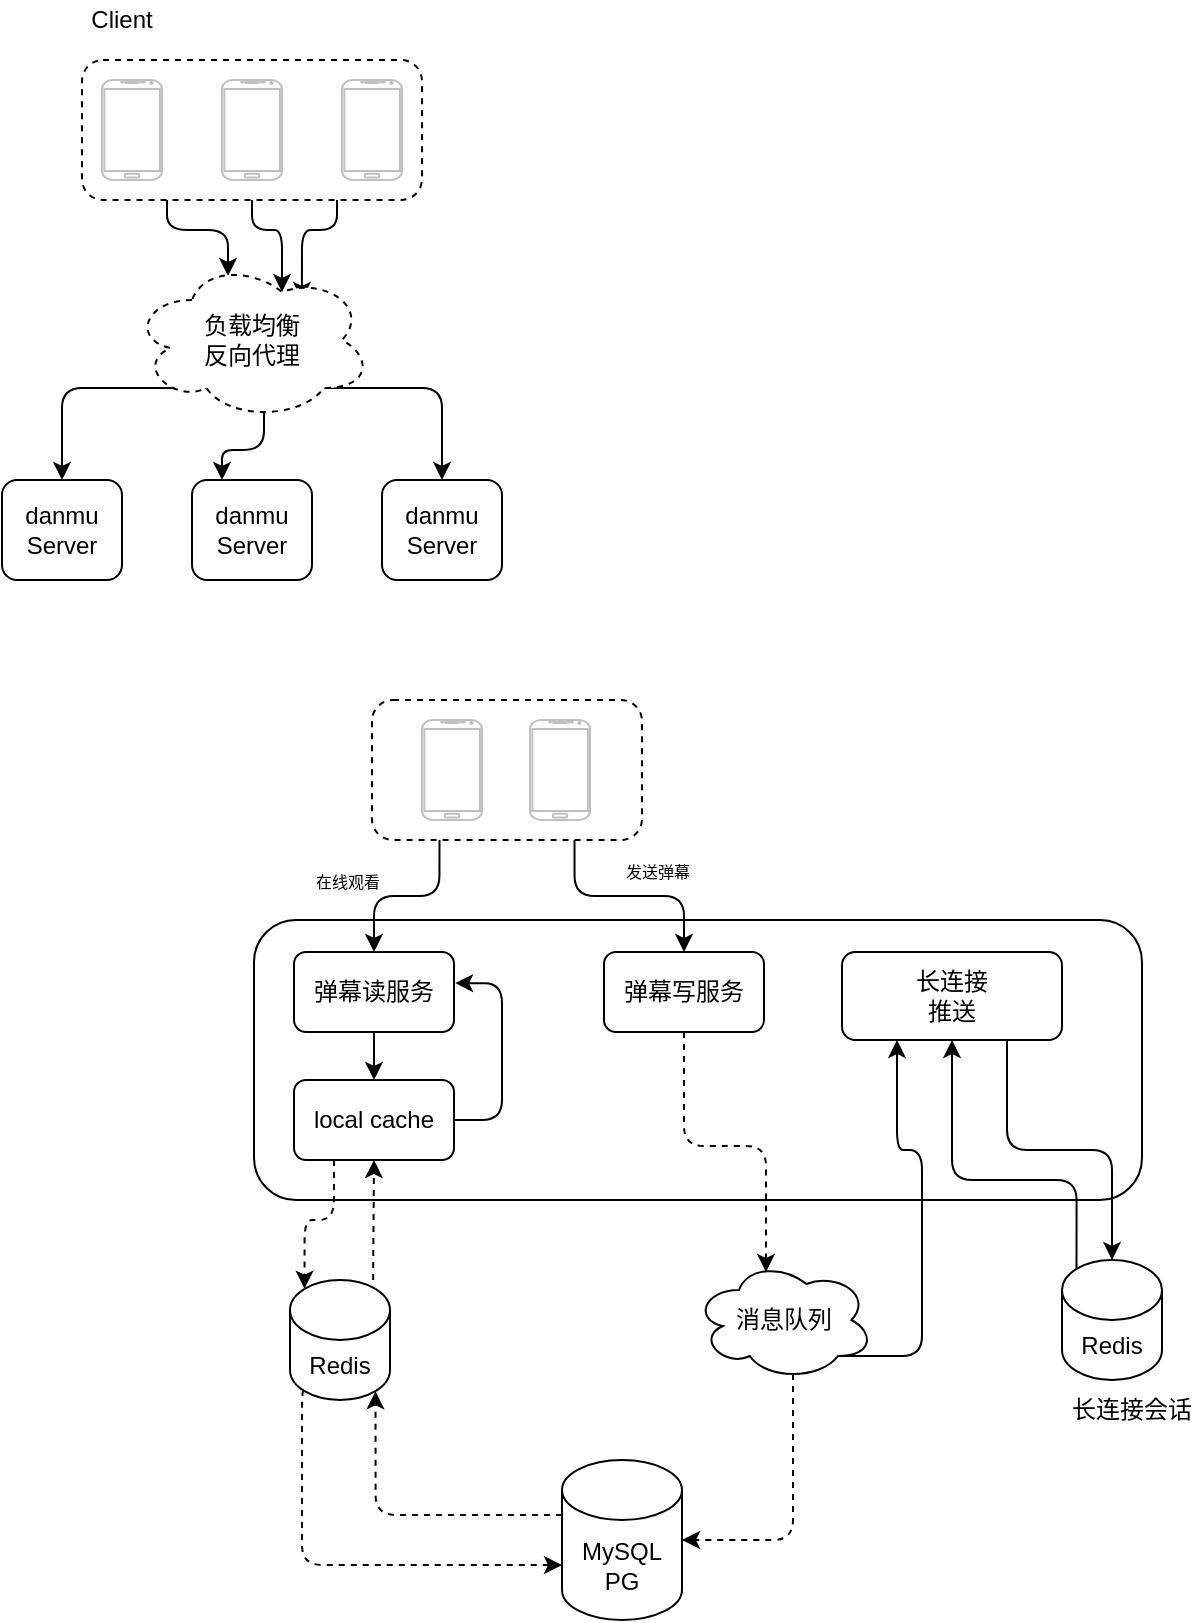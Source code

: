 <mxfile>
    <diagram id="g68T8y8nUj95sc9CQbVo" name="第 1 页">
        <mxGraphModel dx="784" dy="445" grid="1" gridSize="10" guides="1" tooltips="1" connect="1" arrows="1" fold="1" page="1" pageScale="1" pageWidth="827" pageHeight="1169" math="0" shadow="0">
            <root>
                <mxCell id="0"/>
                <mxCell id="1" parent="0"/>
                <mxCell id="31" value="" style="rounded=1;whiteSpace=wrap;html=1;" vertex="1" parent="1">
                    <mxGeometry x="276" y="500" width="444" height="140" as="geometry"/>
                </mxCell>
                <mxCell id="37" style="edgeStyle=orthogonalEdgeStyle;html=1;exitX=0.75;exitY=1;exitDx=0;exitDy=0;entryX=0.5;entryY=0;entryDx=0;entryDy=0;" edge="1" parent="1" source="35" target="33">
                    <mxGeometry relative="1" as="geometry"/>
                </mxCell>
                <mxCell id="38" style="edgeStyle=orthogonalEdgeStyle;html=1;exitX=0.25;exitY=1;exitDx=0;exitDy=0;" edge="1" parent="1" source="35" target="32">
                    <mxGeometry relative="1" as="geometry"/>
                </mxCell>
                <mxCell id="35" value="" style="rounded=1;whiteSpace=wrap;html=1;dashed=1;" vertex="1" parent="1">
                    <mxGeometry x="335" y="390" width="135" height="70" as="geometry"/>
                </mxCell>
                <mxCell id="9" style="edgeStyle=orthogonalEdgeStyle;html=1;exitX=0.25;exitY=1;exitDx=0;exitDy=0;entryX=0.4;entryY=0.1;entryDx=0;entryDy=0;entryPerimeter=0;" edge="1" parent="1" source="6" target="8">
                    <mxGeometry relative="1" as="geometry"/>
                </mxCell>
                <mxCell id="10" style="edgeStyle=orthogonalEdgeStyle;html=1;exitX=0.5;exitY=1;exitDx=0;exitDy=0;entryX=0.625;entryY=0.2;entryDx=0;entryDy=0;entryPerimeter=0;" edge="1" parent="1" source="6" target="8">
                    <mxGeometry relative="1" as="geometry"/>
                </mxCell>
                <mxCell id="11" style="edgeStyle=orthogonalEdgeStyle;html=1;exitX=0.75;exitY=1;exitDx=0;exitDy=0;entryX=0.708;entryY=0.25;entryDx=0;entryDy=0;entryPerimeter=0;" edge="1" parent="1" source="6" target="8">
                    <mxGeometry relative="1" as="geometry"/>
                </mxCell>
                <mxCell id="6" value="" style="rounded=1;whiteSpace=wrap;html=1;dashed=1;" vertex="1" parent="1">
                    <mxGeometry x="190" y="70" width="170" height="70" as="geometry"/>
                </mxCell>
                <mxCell id="3" value="" style="verticalLabelPosition=bottom;verticalAlign=top;html=1;shadow=0;dashed=0;strokeWidth=1;shape=mxgraph.android.phone2;strokeColor=#c0c0c0;" vertex="1" parent="1">
                    <mxGeometry x="200" y="80" width="30" height="50" as="geometry"/>
                </mxCell>
                <mxCell id="4" value="" style="verticalLabelPosition=bottom;verticalAlign=top;html=1;shadow=0;dashed=0;strokeWidth=1;shape=mxgraph.android.phone2;strokeColor=#c0c0c0;" vertex="1" parent="1">
                    <mxGeometry x="260" y="80" width="30" height="50" as="geometry"/>
                </mxCell>
                <mxCell id="5" value="" style="verticalLabelPosition=bottom;verticalAlign=top;html=1;shadow=0;dashed=0;strokeWidth=1;shape=mxgraph.android.phone2;strokeColor=#c0c0c0;" vertex="1" parent="1">
                    <mxGeometry x="320" y="80" width="30" height="50" as="geometry"/>
                </mxCell>
                <mxCell id="7" value="Client" style="text;html=1;strokeColor=none;fillColor=none;align=center;verticalAlign=middle;whiteSpace=wrap;rounded=0;dashed=1;" vertex="1" parent="1">
                    <mxGeometry x="190" y="40" width="40" height="20" as="geometry"/>
                </mxCell>
                <mxCell id="27" style="edgeStyle=orthogonalEdgeStyle;html=1;exitX=0.31;exitY=0.8;exitDx=0;exitDy=0;exitPerimeter=0;entryX=0.5;entryY=0;entryDx=0;entryDy=0;" edge="1" parent="1" source="8" target="12">
                    <mxGeometry relative="1" as="geometry"/>
                </mxCell>
                <mxCell id="28" style="edgeStyle=orthogonalEdgeStyle;html=1;exitX=0.55;exitY=0.95;exitDx=0;exitDy=0;exitPerimeter=0;entryX=0.25;entryY=0;entryDx=0;entryDy=0;" edge="1" parent="1" source="8" target="25">
                    <mxGeometry relative="1" as="geometry"/>
                </mxCell>
                <mxCell id="29" style="edgeStyle=orthogonalEdgeStyle;html=1;exitX=0.8;exitY=0.8;exitDx=0;exitDy=0;exitPerimeter=0;" edge="1" parent="1" source="8" target="26">
                    <mxGeometry relative="1" as="geometry"/>
                </mxCell>
                <mxCell id="8" value="负载均衡&lt;br&gt;反向代理" style="ellipse;shape=cloud;whiteSpace=wrap;html=1;dashed=1;" vertex="1" parent="1">
                    <mxGeometry x="215" y="170" width="120" height="80" as="geometry"/>
                </mxCell>
                <mxCell id="12" value="danmu&lt;br&gt;Server" style="rounded=1;whiteSpace=wrap;html=1;" vertex="1" parent="1">
                    <mxGeometry x="150" y="280" width="60" height="50" as="geometry"/>
                </mxCell>
                <mxCell id="25" value="danmu&lt;br&gt;Server" style="rounded=1;whiteSpace=wrap;html=1;" vertex="1" parent="1">
                    <mxGeometry x="245" y="280" width="60" height="50" as="geometry"/>
                </mxCell>
                <mxCell id="26" value="danmu&lt;br&gt;Server" style="rounded=1;whiteSpace=wrap;html=1;" vertex="1" parent="1">
                    <mxGeometry x="340" y="280" width="60" height="50" as="geometry"/>
                </mxCell>
                <mxCell id="30" value="" style="verticalLabelPosition=bottom;verticalAlign=top;html=1;shadow=0;dashed=0;strokeWidth=1;shape=mxgraph.android.phone2;strokeColor=#c0c0c0;" vertex="1" parent="1">
                    <mxGeometry x="414" y="400" width="30" height="50" as="geometry"/>
                </mxCell>
                <mxCell id="43" style="edgeStyle=orthogonalEdgeStyle;html=1;exitX=0.5;exitY=1;exitDx=0;exitDy=0;fontSize=8;" edge="1" parent="1" source="32" target="39">
                    <mxGeometry relative="1" as="geometry"/>
                </mxCell>
                <mxCell id="32" value="弹幕读服务" style="rounded=1;whiteSpace=wrap;html=1;" vertex="1" parent="1">
                    <mxGeometry x="296" y="516" width="80" height="40" as="geometry"/>
                </mxCell>
                <mxCell id="58" style="edgeStyle=orthogonalEdgeStyle;html=1;exitX=0.5;exitY=1;exitDx=0;exitDy=0;entryX=0.4;entryY=0.1;entryDx=0;entryDy=0;entryPerimeter=0;dashed=1;fontSize=12;" edge="1" parent="1" source="33" target="57">
                    <mxGeometry relative="1" as="geometry"/>
                </mxCell>
                <mxCell id="33" value="弹幕写服务" style="rounded=1;whiteSpace=wrap;html=1;" vertex="1" parent="1">
                    <mxGeometry x="451" y="516" width="80" height="40" as="geometry"/>
                </mxCell>
                <mxCell id="34" value="" style="verticalLabelPosition=bottom;verticalAlign=top;html=1;shadow=0;dashed=0;strokeWidth=1;shape=mxgraph.android.phone2;strokeColor=#c0c0c0;" vertex="1" parent="1">
                    <mxGeometry x="360" y="400" width="30" height="50" as="geometry"/>
                </mxCell>
                <mxCell id="48" style="edgeStyle=orthogonalEdgeStyle;html=1;exitX=0.25;exitY=1;exitDx=0;exitDy=0;entryX=0.145;entryY=0;entryDx=0;entryDy=4.35;entryPerimeter=0;fontSize=12;dashed=1;" edge="1" parent="1" source="39" target="53">
                    <mxGeometry relative="1" as="geometry">
                        <mxPoint x="336" y="685" as="targetPoint"/>
                    </mxGeometry>
                </mxCell>
                <mxCell id="60" style="edgeStyle=orthogonalEdgeStyle;html=1;exitX=1;exitY=0.5;exitDx=0;exitDy=0;entryX=1.007;entryY=0.389;entryDx=0;entryDy=0;entryPerimeter=0;fontSize=12;" edge="1" parent="1" source="39" target="32">
                    <mxGeometry relative="1" as="geometry">
                        <Array as="points">
                            <mxPoint x="400" y="600"/>
                            <mxPoint x="400" y="532"/>
                        </Array>
                    </mxGeometry>
                </mxCell>
                <mxCell id="39" value="local cache" style="rounded=1;whiteSpace=wrap;html=1;" vertex="1" parent="1">
                    <mxGeometry x="296" y="580" width="80" height="40" as="geometry"/>
                </mxCell>
                <mxCell id="40" value="&lt;font style=&quot;font-size: 8px;&quot;&gt;在线观看&lt;/font&gt;" style="text;html=1;strokeColor=none;fillColor=none;align=center;verticalAlign=middle;whiteSpace=wrap;rounded=0;" vertex="1" parent="1">
                    <mxGeometry x="305" y="470" width="36" height="20" as="geometry"/>
                </mxCell>
                <mxCell id="41" value="&lt;font style=&quot;font-size: 8px;&quot;&gt;发送弹幕&lt;/font&gt;" style="text;html=1;strokeColor=none;fillColor=none;align=center;verticalAlign=middle;whiteSpace=wrap;rounded=0;" vertex="1" parent="1">
                    <mxGeometry x="460" y="470" width="36" height="10" as="geometry"/>
                </mxCell>
                <mxCell id="50" style="edgeStyle=orthogonalEdgeStyle;html=1;exitX=0.831;exitY=0;exitDx=0;exitDy=0;exitPerimeter=0;entryX=0.5;entryY=1;entryDx=0;entryDy=0;dashed=1;fontSize=12;" edge="1" parent="1" source="53" target="39">
                    <mxGeometry relative="1" as="geometry">
                        <mxPoint x="356.25" y="690" as="sourcePoint"/>
                        <Array as="points">
                            <mxPoint x="336" y="680"/>
                        </Array>
                    </mxGeometry>
                </mxCell>
                <mxCell id="51" style="edgeStyle=orthogonalEdgeStyle;html=1;exitX=0;exitY=0;exitDx=0;exitDy=27.5;exitPerimeter=0;entryX=0.855;entryY=1;entryDx=0;entryDy=-4.35;entryPerimeter=0;dashed=1;fontSize=12;" edge="1" parent="1" source="55" target="53">
                    <mxGeometry relative="1" as="geometry">
                        <mxPoint x="388.63" y="794" as="sourcePoint"/>
                        <mxPoint x="372" y="720" as="targetPoint"/>
                    </mxGeometry>
                </mxCell>
                <mxCell id="56" style="edgeStyle=orthogonalEdgeStyle;html=1;exitX=0.145;exitY=1;exitDx=0;exitDy=-4.35;exitPerimeter=0;entryX=0;entryY=0;entryDx=0;entryDy=52.5;entryPerimeter=0;dashed=1;fontSize=12;" edge="1" parent="1" source="53" target="55">
                    <mxGeometry relative="1" as="geometry">
                        <Array as="points">
                            <mxPoint x="300" y="736"/>
                            <mxPoint x="300" y="822"/>
                        </Array>
                    </mxGeometry>
                </mxCell>
                <mxCell id="53" value="Redis" style="shape=cylinder3;whiteSpace=wrap;html=1;boundedLbl=1;backgroundOutline=1;size=15;fontSize=12;" vertex="1" parent="1">
                    <mxGeometry x="294" y="680" width="50" height="60" as="geometry"/>
                </mxCell>
                <mxCell id="55" value="MySQL&lt;br&gt;PG" style="shape=cylinder3;whiteSpace=wrap;html=1;boundedLbl=1;backgroundOutline=1;size=15;fontSize=12;" vertex="1" parent="1">
                    <mxGeometry x="430" y="770" width="60" height="80" as="geometry"/>
                </mxCell>
                <mxCell id="59" style="edgeStyle=orthogonalEdgeStyle;html=1;exitX=0.55;exitY=0.95;exitDx=0;exitDy=0;exitPerimeter=0;entryX=1;entryY=0.5;entryDx=0;entryDy=0;entryPerimeter=0;dashed=1;fontSize=12;" edge="1" parent="1" source="57" target="55">
                    <mxGeometry relative="1" as="geometry">
                        <Array as="points">
                            <mxPoint x="545" y="810"/>
                        </Array>
                    </mxGeometry>
                </mxCell>
                <mxCell id="65" style="edgeStyle=orthogonalEdgeStyle;html=1;exitX=0.8;exitY=0.8;exitDx=0;exitDy=0;exitPerimeter=0;entryX=0.25;entryY=1;entryDx=0;entryDy=0;fontSize=12;" edge="1" parent="1" source="57" target="61">
                    <mxGeometry relative="1" as="geometry">
                        <Array as="points">
                            <mxPoint x="610" y="718"/>
                            <mxPoint x="610" y="615"/>
                            <mxPoint x="597" y="615"/>
                        </Array>
                    </mxGeometry>
                </mxCell>
                <mxCell id="57" value="消息队列" style="ellipse;shape=cloud;whiteSpace=wrap;html=1;fontSize=12;" vertex="1" parent="1">
                    <mxGeometry x="496" y="670" width="90" height="60" as="geometry"/>
                </mxCell>
                <mxCell id="63" style="edgeStyle=orthogonalEdgeStyle;html=1;exitX=0.75;exitY=1;exitDx=0;exitDy=0;entryX=0.5;entryY=0;entryDx=0;entryDy=0;entryPerimeter=0;fontSize=12;" edge="1" parent="1" source="61" target="62">
                    <mxGeometry relative="1" as="geometry"/>
                </mxCell>
                <mxCell id="61" value="长连接&lt;br&gt;推送" style="rounded=1;whiteSpace=wrap;html=1;fontSize=12;" vertex="1" parent="1">
                    <mxGeometry x="570" y="516" width="110" height="44" as="geometry"/>
                </mxCell>
                <mxCell id="64" style="edgeStyle=orthogonalEdgeStyle;html=1;exitX=0.145;exitY=0;exitDx=0;exitDy=4.35;exitPerimeter=0;entryX=0.5;entryY=1;entryDx=0;entryDy=0;fontSize=12;" edge="1" parent="1" source="62" target="61">
                    <mxGeometry relative="1" as="geometry">
                        <Array as="points">
                            <mxPoint x="687" y="630"/>
                            <mxPoint x="625" y="630"/>
                        </Array>
                    </mxGeometry>
                </mxCell>
                <mxCell id="62" value="Redis" style="shape=cylinder3;whiteSpace=wrap;html=1;boundedLbl=1;backgroundOutline=1;size=15;fontSize=12;" vertex="1" parent="1">
                    <mxGeometry x="680" y="670" width="50" height="60" as="geometry"/>
                </mxCell>
                <mxCell id="66" value="长连接会话" style="text;html=1;strokeColor=none;fillColor=none;align=center;verticalAlign=middle;whiteSpace=wrap;rounded=0;fontSize=12;" vertex="1" parent="1">
                    <mxGeometry x="680" y="730" width="70" height="30" as="geometry"/>
                </mxCell>
            </root>
        </mxGraphModel>
    </diagram>
</mxfile>